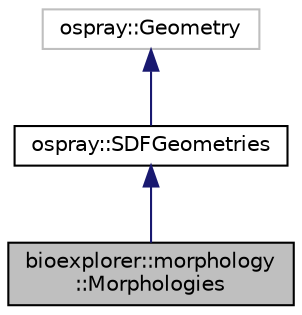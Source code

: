 digraph "bioexplorer::morphology::Morphologies"
{
 // LATEX_PDF_SIZE
  edge [fontname="Helvetica",fontsize="10",labelfontname="Helvetica",labelfontsize="10"];
  node [fontname="Helvetica",fontsize="10",shape=record];
  Node1 [label="bioexplorer::morphology\l::Morphologies",height=0.2,width=0.4,color="black", fillcolor="grey75", style="filled", fontcolor="black",tooltip="The Morphologies class."];
  Node2 -> Node1 [dir="back",color="midnightblue",fontsize="10",style="solid",fontname="Helvetica"];
  Node2 [label="ospray::SDFGeometries",height=0.2,width=0.4,color="black", fillcolor="white", style="filled",URL="$db/dd2/structospray_1_1SDFGeometries.html",tooltip=" "];
  Node3 -> Node2 [dir="back",color="midnightblue",fontsize="10",style="solid",fontname="Helvetica"];
  Node3 [label="ospray::Geometry",height=0.2,width=0.4,color="grey75", fillcolor="white", style="filled",tooltip=" "];
}
